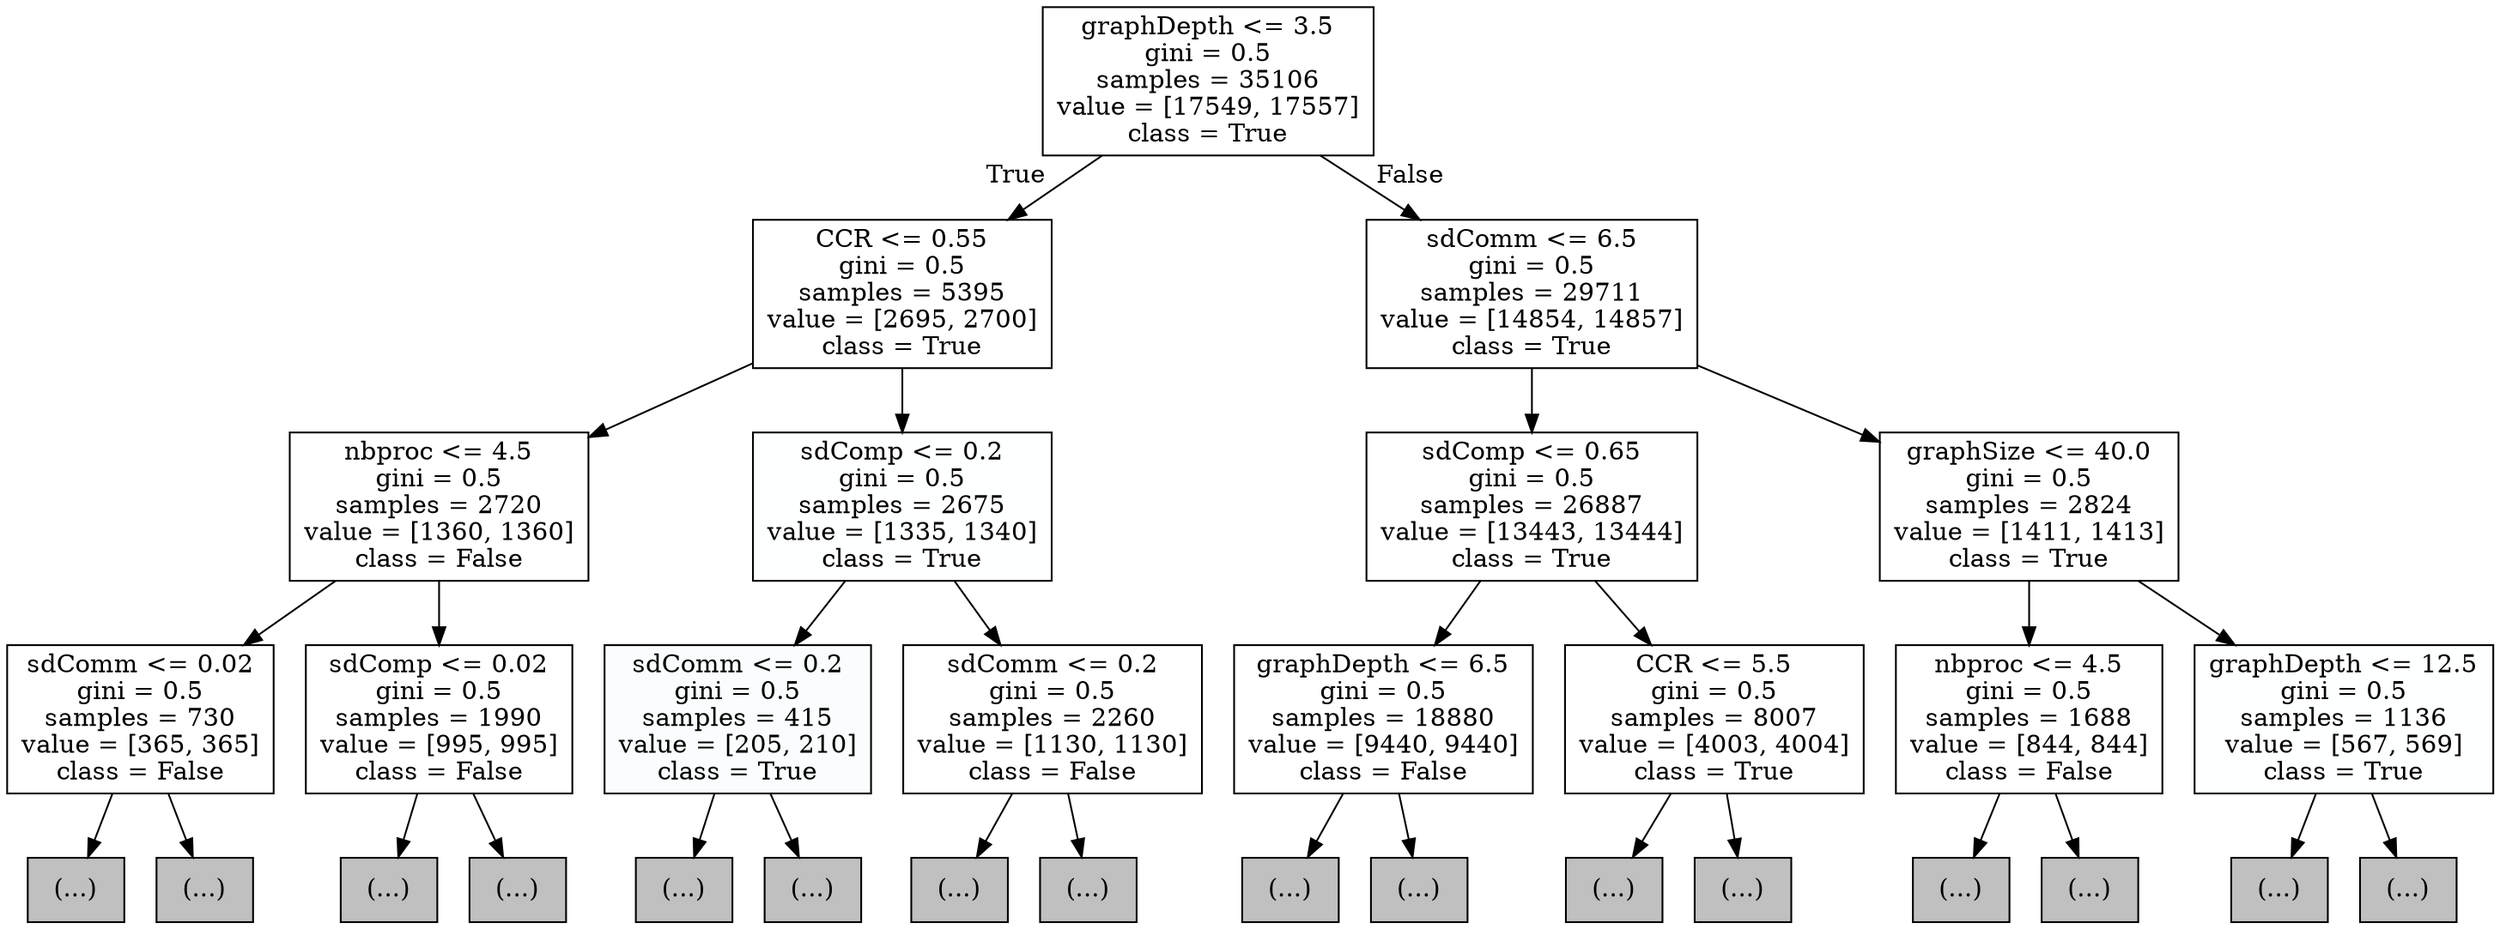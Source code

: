 digraph Tree {
node [shape=box, style="filled", color="black"] ;
0 [label="graphDepth <= 3.5\ngini = 0.5\nsamples = 35106\nvalue = [17549, 17557]\nclass = True", fillcolor="#ffffff"] ;
1 [label="CCR <= 0.55\ngini = 0.5\nsamples = 5395\nvalue = [2695, 2700]\nclass = True", fillcolor="#ffffff"] ;
0 -> 1 [labeldistance=2.5, labelangle=45, headlabel="True"] ;
2 [label="nbproc <= 4.5\ngini = 0.5\nsamples = 2720\nvalue = [1360, 1360]\nclass = False", fillcolor="#ffffff"] ;
1 -> 2 ;
3 [label="sdComm <= 0.02\ngini = 0.5\nsamples = 730\nvalue = [365, 365]\nclass = False", fillcolor="#ffffff"] ;
2 -> 3 ;
4 [label="(...)", fillcolor="#C0C0C0"] ;
3 -> 4 ;
9 [label="(...)", fillcolor="#C0C0C0"] ;
3 -> 9 ;
20 [label="sdComp <= 0.02\ngini = 0.5\nsamples = 1990\nvalue = [995, 995]\nclass = False", fillcolor="#ffffff"] ;
2 -> 20 ;
21 [label="(...)", fillcolor="#C0C0C0"] ;
20 -> 21 ;
26 [label="(...)", fillcolor="#C0C0C0"] ;
20 -> 26 ;
37 [label="sdComp <= 0.2\ngini = 0.5\nsamples = 2675\nvalue = [1335, 1340]\nclass = True", fillcolor="#feffff"] ;
1 -> 37 ;
38 [label="sdComm <= 0.2\ngini = 0.5\nsamples = 415\nvalue = [205, 210]\nclass = True", fillcolor="#fafdfe"] ;
37 -> 38 ;
39 [label="(...)", fillcolor="#C0C0C0"] ;
38 -> 39 ;
42 [label="(...)", fillcolor="#C0C0C0"] ;
38 -> 42 ;
49 [label="sdComm <= 0.2\ngini = 0.5\nsamples = 2260\nvalue = [1130, 1130]\nclass = False", fillcolor="#ffffff"] ;
37 -> 49 ;
50 [label="(...)", fillcolor="#C0C0C0"] ;
49 -> 50 ;
57 [label="(...)", fillcolor="#C0C0C0"] ;
49 -> 57 ;
106 [label="sdComm <= 6.5\ngini = 0.5\nsamples = 29711\nvalue = [14854, 14857]\nclass = True", fillcolor="#ffffff"] ;
0 -> 106 [labeldistance=2.5, labelangle=-45, headlabel="False"] ;
107 [label="sdComp <= 0.65\ngini = 0.5\nsamples = 26887\nvalue = [13443, 13444]\nclass = True", fillcolor="#ffffff"] ;
106 -> 107 ;
108 [label="graphDepth <= 6.5\ngini = 0.5\nsamples = 18880\nvalue = [9440, 9440]\nclass = False", fillcolor="#ffffff"] ;
107 -> 108 ;
109 [label="(...)", fillcolor="#C0C0C0"] ;
108 -> 109 ;
222 [label="(...)", fillcolor="#C0C0C0"] ;
108 -> 222 ;
489 [label="CCR <= 5.5\ngini = 0.5\nsamples = 8007\nvalue = [4003, 4004]\nclass = True", fillcolor="#ffffff"] ;
107 -> 489 ;
490 [label="(...)", fillcolor="#C0C0C0"] ;
489 -> 490 ;
569 [label="(...)", fillcolor="#C0C0C0"] ;
489 -> 569 ;
720 [label="graphSize <= 40.0\ngini = 0.5\nsamples = 2824\nvalue = [1411, 1413]\nclass = True", fillcolor="#ffffff"] ;
106 -> 720 ;
721 [label="nbproc <= 4.5\ngini = 0.5\nsamples = 1688\nvalue = [844, 844]\nclass = False", fillcolor="#ffffff"] ;
720 -> 721 ;
722 [label="(...)", fillcolor="#C0C0C0"] ;
721 -> 722 ;
739 [label="(...)", fillcolor="#C0C0C0"] ;
721 -> 739 ;
756 [label="graphDepth <= 12.5\ngini = 0.5\nsamples = 1136\nvalue = [567, 569]\nclass = True", fillcolor="#feffff"] ;
720 -> 756 ;
757 [label="(...)", fillcolor="#C0C0C0"] ;
756 -> 757 ;
766 [label="(...)", fillcolor="#C0C0C0"] ;
756 -> 766 ;
}